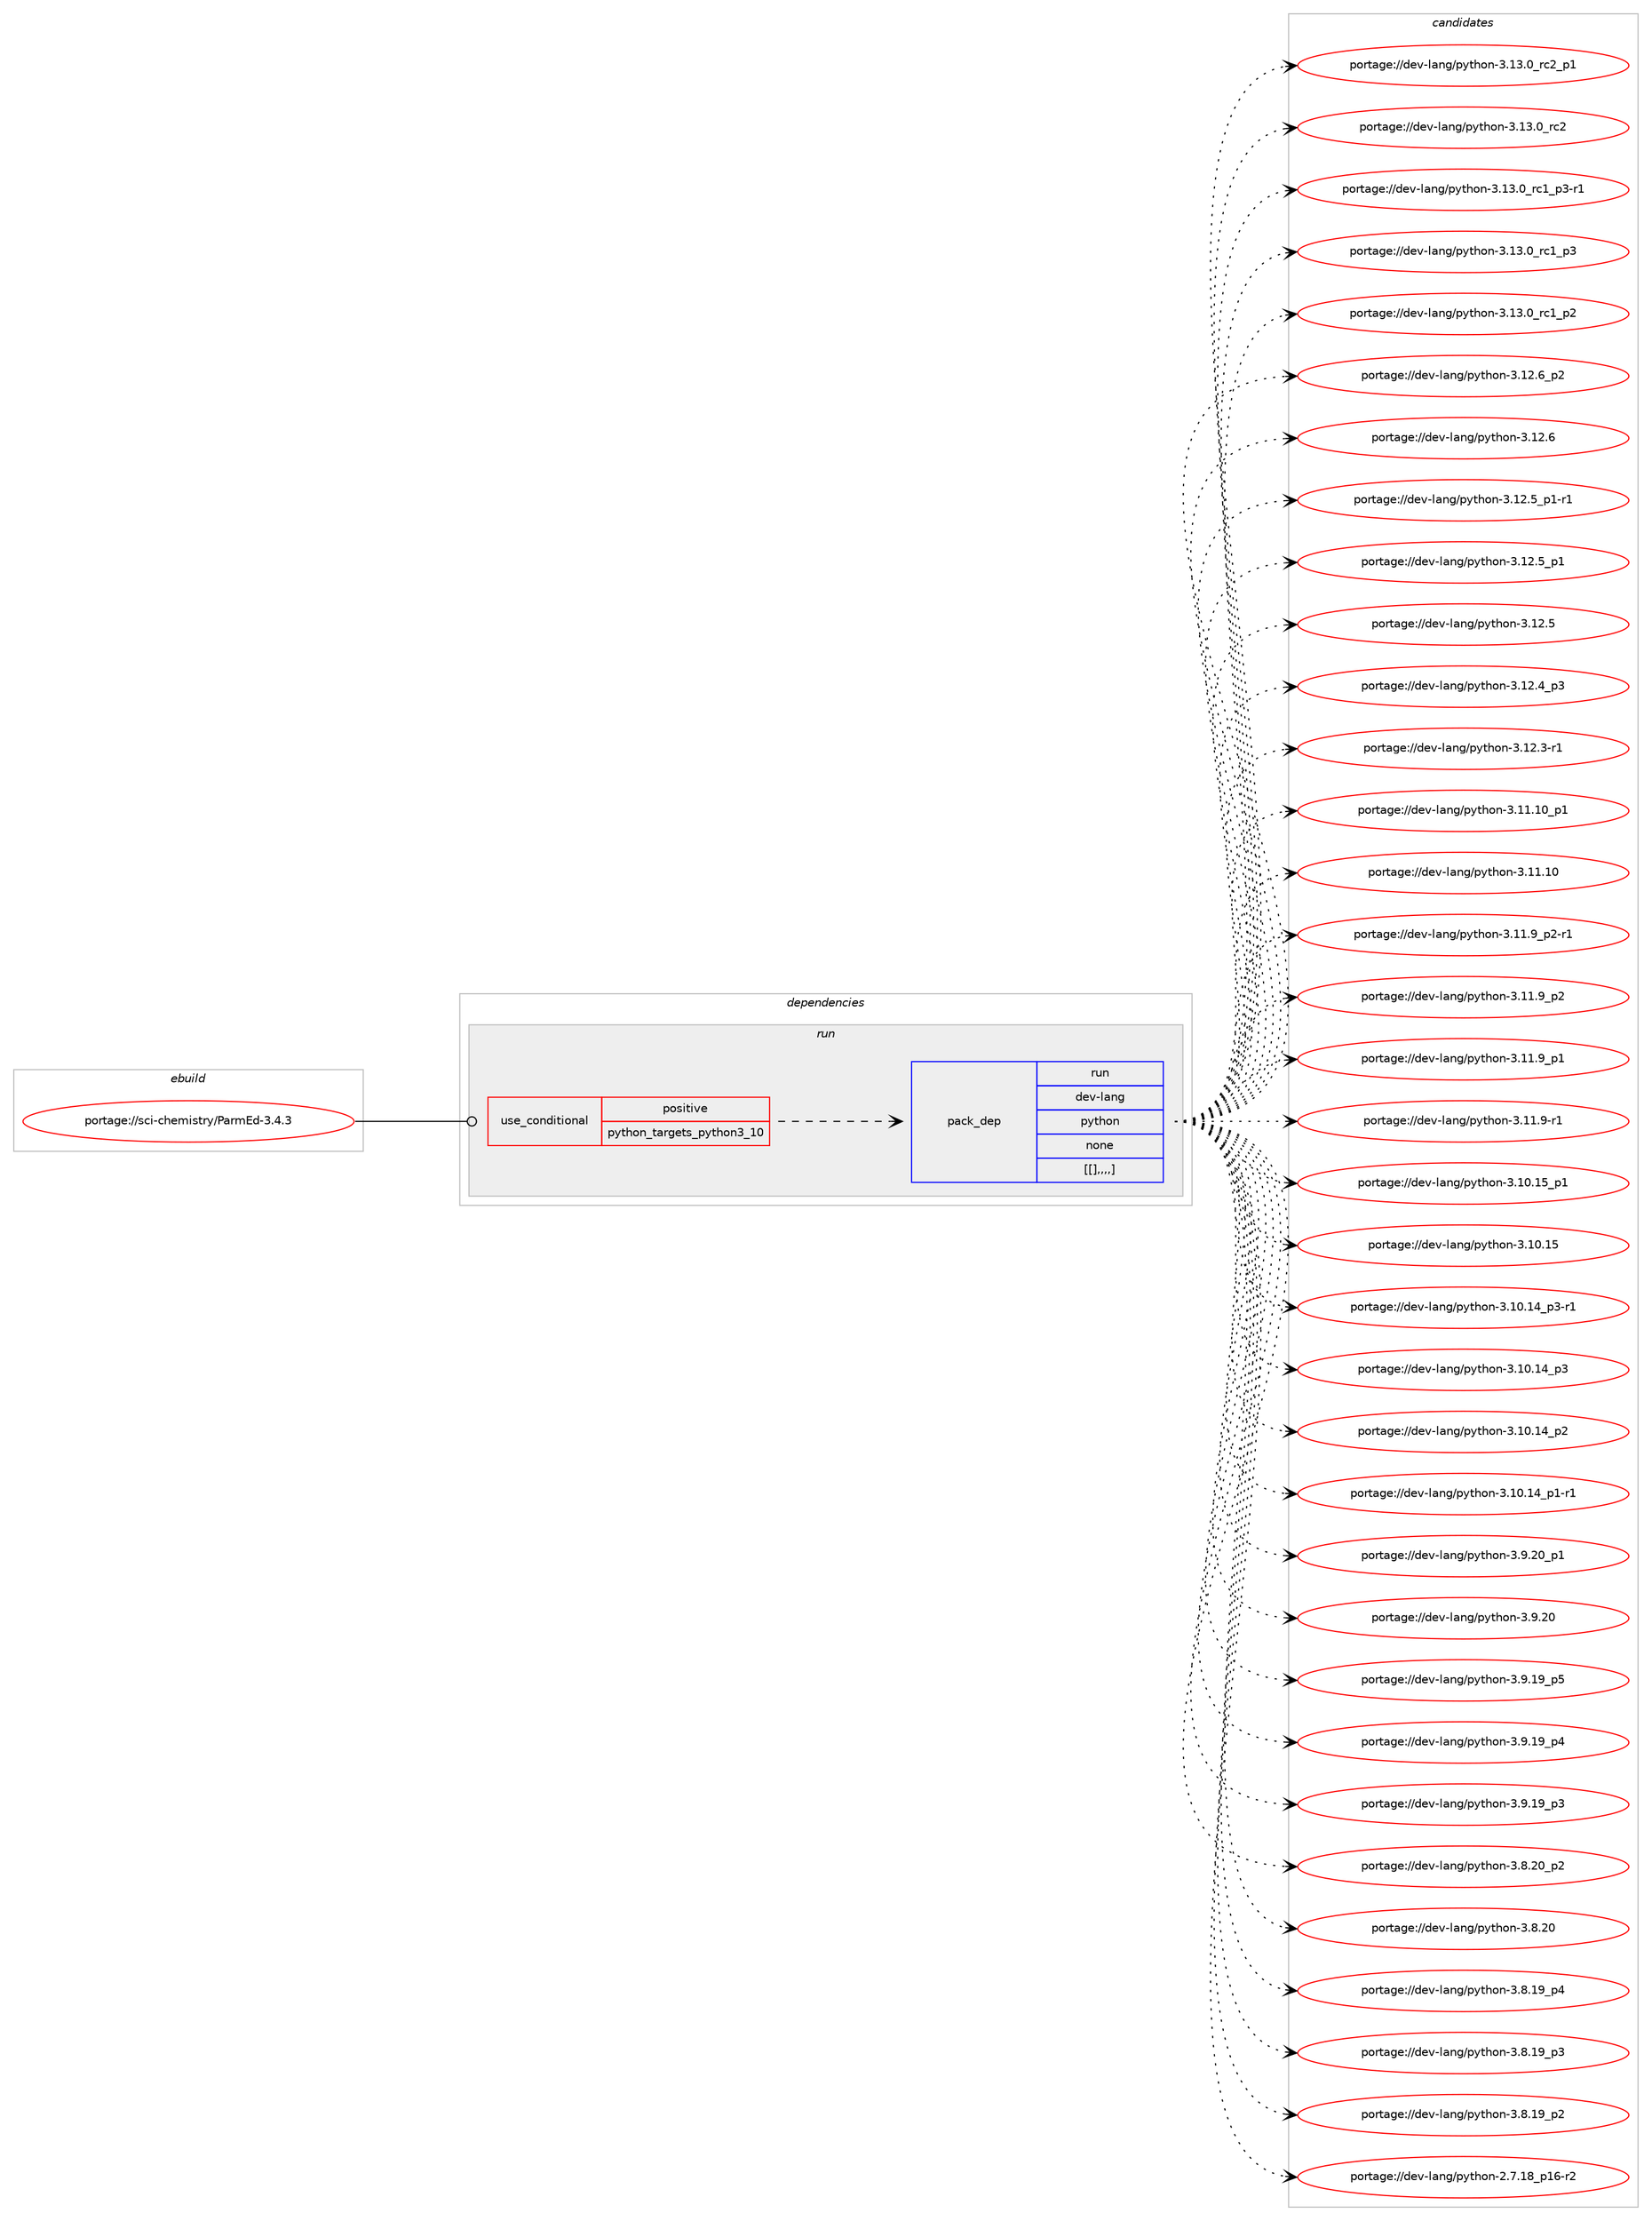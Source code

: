 digraph prolog {

# *************
# Graph options
# *************

newrank=true;
concentrate=true;
compound=true;
graph [rankdir=LR,fontname=Helvetica,fontsize=10,ranksep=1.5];#, ranksep=2.5, nodesep=0.2];
edge  [arrowhead=vee];
node  [fontname=Helvetica,fontsize=10];

# **********
# The ebuild
# **********

subgraph cluster_leftcol {
color=gray;
label=<<i>ebuild</i>>;
id [label="portage://sci-chemistry/ParmEd-3.4.3", color=red, width=4, href="../sci-chemistry/ParmEd-3.4.3.svg"];
}

# ****************
# The dependencies
# ****************

subgraph cluster_midcol {
color=gray;
label=<<i>dependencies</i>>;
subgraph cluster_compile {
fillcolor="#eeeeee";
style=filled;
label=<<i>compile</i>>;
}
subgraph cluster_compileandrun {
fillcolor="#eeeeee";
style=filled;
label=<<i>compile and run</i>>;
}
subgraph cluster_run {
fillcolor="#eeeeee";
style=filled;
label=<<i>run</i>>;
subgraph cond107680 {
dependency403114 [label=<<TABLE BORDER="0" CELLBORDER="1" CELLSPACING="0" CELLPADDING="4"><TR><TD ROWSPAN="3" CELLPADDING="10">use_conditional</TD></TR><TR><TD>positive</TD></TR><TR><TD>python_targets_python3_10</TD></TR></TABLE>>, shape=none, color=red];
subgraph pack292588 {
dependency403115 [label=<<TABLE BORDER="0" CELLBORDER="1" CELLSPACING="0" CELLPADDING="4" WIDTH="220"><TR><TD ROWSPAN="6" CELLPADDING="30">pack_dep</TD></TR><TR><TD WIDTH="110">run</TD></TR><TR><TD>dev-lang</TD></TR><TR><TD>python</TD></TR><TR><TD>none</TD></TR><TR><TD>[[],,,,]</TD></TR></TABLE>>, shape=none, color=blue];
}
dependency403114:e -> dependency403115:w [weight=20,style="dashed",arrowhead="vee"];
}
id:e -> dependency403114:w [weight=20,style="solid",arrowhead="odot"];
}
}

# **************
# The candidates
# **************

subgraph cluster_choices {
rank=same;
color=gray;
label=<<i>candidates</i>>;

subgraph choice292588 {
color=black;
nodesep=1;
choice100101118451089711010347112121116104111110455146495146489511499509511249 [label="portage://dev-lang/python-3.13.0_rc2_p1", color=red, width=4,href="../dev-lang/python-3.13.0_rc2_p1.svg"];
choice10010111845108971101034711212111610411111045514649514648951149950 [label="portage://dev-lang/python-3.13.0_rc2", color=red, width=4,href="../dev-lang/python-3.13.0_rc2.svg"];
choice1001011184510897110103471121211161041111104551464951464895114994995112514511449 [label="portage://dev-lang/python-3.13.0_rc1_p3-r1", color=red, width=4,href="../dev-lang/python-3.13.0_rc1_p3-r1.svg"];
choice100101118451089711010347112121116104111110455146495146489511499499511251 [label="portage://dev-lang/python-3.13.0_rc1_p3", color=red, width=4,href="../dev-lang/python-3.13.0_rc1_p3.svg"];
choice100101118451089711010347112121116104111110455146495146489511499499511250 [label="portage://dev-lang/python-3.13.0_rc1_p2", color=red, width=4,href="../dev-lang/python-3.13.0_rc1_p2.svg"];
choice100101118451089711010347112121116104111110455146495046549511250 [label="portage://dev-lang/python-3.12.6_p2", color=red, width=4,href="../dev-lang/python-3.12.6_p2.svg"];
choice10010111845108971101034711212111610411111045514649504654 [label="portage://dev-lang/python-3.12.6", color=red, width=4,href="../dev-lang/python-3.12.6.svg"];
choice1001011184510897110103471121211161041111104551464950465395112494511449 [label="portage://dev-lang/python-3.12.5_p1-r1", color=red, width=4,href="../dev-lang/python-3.12.5_p1-r1.svg"];
choice100101118451089711010347112121116104111110455146495046539511249 [label="portage://dev-lang/python-3.12.5_p1", color=red, width=4,href="../dev-lang/python-3.12.5_p1.svg"];
choice10010111845108971101034711212111610411111045514649504653 [label="portage://dev-lang/python-3.12.5", color=red, width=4,href="../dev-lang/python-3.12.5.svg"];
choice100101118451089711010347112121116104111110455146495046529511251 [label="portage://dev-lang/python-3.12.4_p3", color=red, width=4,href="../dev-lang/python-3.12.4_p3.svg"];
choice100101118451089711010347112121116104111110455146495046514511449 [label="portage://dev-lang/python-3.12.3-r1", color=red, width=4,href="../dev-lang/python-3.12.3-r1.svg"];
choice10010111845108971101034711212111610411111045514649494649489511249 [label="portage://dev-lang/python-3.11.10_p1", color=red, width=4,href="../dev-lang/python-3.11.10_p1.svg"];
choice1001011184510897110103471121211161041111104551464949464948 [label="portage://dev-lang/python-3.11.10", color=red, width=4,href="../dev-lang/python-3.11.10.svg"];
choice1001011184510897110103471121211161041111104551464949465795112504511449 [label="portage://dev-lang/python-3.11.9_p2-r1", color=red, width=4,href="../dev-lang/python-3.11.9_p2-r1.svg"];
choice100101118451089711010347112121116104111110455146494946579511250 [label="portage://dev-lang/python-3.11.9_p2", color=red, width=4,href="../dev-lang/python-3.11.9_p2.svg"];
choice100101118451089711010347112121116104111110455146494946579511249 [label="portage://dev-lang/python-3.11.9_p1", color=red, width=4,href="../dev-lang/python-3.11.9_p1.svg"];
choice100101118451089711010347112121116104111110455146494946574511449 [label="portage://dev-lang/python-3.11.9-r1", color=red, width=4,href="../dev-lang/python-3.11.9-r1.svg"];
choice10010111845108971101034711212111610411111045514649484649539511249 [label="portage://dev-lang/python-3.10.15_p1", color=red, width=4,href="../dev-lang/python-3.10.15_p1.svg"];
choice1001011184510897110103471121211161041111104551464948464953 [label="portage://dev-lang/python-3.10.15", color=red, width=4,href="../dev-lang/python-3.10.15.svg"];
choice100101118451089711010347112121116104111110455146494846495295112514511449 [label="portage://dev-lang/python-3.10.14_p3-r1", color=red, width=4,href="../dev-lang/python-3.10.14_p3-r1.svg"];
choice10010111845108971101034711212111610411111045514649484649529511251 [label="portage://dev-lang/python-3.10.14_p3", color=red, width=4,href="../dev-lang/python-3.10.14_p3.svg"];
choice10010111845108971101034711212111610411111045514649484649529511250 [label="portage://dev-lang/python-3.10.14_p2", color=red, width=4,href="../dev-lang/python-3.10.14_p2.svg"];
choice100101118451089711010347112121116104111110455146494846495295112494511449 [label="portage://dev-lang/python-3.10.14_p1-r1", color=red, width=4,href="../dev-lang/python-3.10.14_p1-r1.svg"];
choice100101118451089711010347112121116104111110455146574650489511249 [label="portage://dev-lang/python-3.9.20_p1", color=red, width=4,href="../dev-lang/python-3.9.20_p1.svg"];
choice10010111845108971101034711212111610411111045514657465048 [label="portage://dev-lang/python-3.9.20", color=red, width=4,href="../dev-lang/python-3.9.20.svg"];
choice100101118451089711010347112121116104111110455146574649579511253 [label="portage://dev-lang/python-3.9.19_p5", color=red, width=4,href="../dev-lang/python-3.9.19_p5.svg"];
choice100101118451089711010347112121116104111110455146574649579511252 [label="portage://dev-lang/python-3.9.19_p4", color=red, width=4,href="../dev-lang/python-3.9.19_p4.svg"];
choice100101118451089711010347112121116104111110455146574649579511251 [label="portage://dev-lang/python-3.9.19_p3", color=red, width=4,href="../dev-lang/python-3.9.19_p3.svg"];
choice100101118451089711010347112121116104111110455146564650489511250 [label="portage://dev-lang/python-3.8.20_p2", color=red, width=4,href="../dev-lang/python-3.8.20_p2.svg"];
choice10010111845108971101034711212111610411111045514656465048 [label="portage://dev-lang/python-3.8.20", color=red, width=4,href="../dev-lang/python-3.8.20.svg"];
choice100101118451089711010347112121116104111110455146564649579511252 [label="portage://dev-lang/python-3.8.19_p4", color=red, width=4,href="../dev-lang/python-3.8.19_p4.svg"];
choice100101118451089711010347112121116104111110455146564649579511251 [label="portage://dev-lang/python-3.8.19_p3", color=red, width=4,href="../dev-lang/python-3.8.19_p3.svg"];
choice100101118451089711010347112121116104111110455146564649579511250 [label="portage://dev-lang/python-3.8.19_p2", color=red, width=4,href="../dev-lang/python-3.8.19_p2.svg"];
choice100101118451089711010347112121116104111110455046554649569511249544511450 [label="portage://dev-lang/python-2.7.18_p16-r2", color=red, width=4,href="../dev-lang/python-2.7.18_p16-r2.svg"];
dependency403115:e -> choice100101118451089711010347112121116104111110455146495146489511499509511249:w [style=dotted,weight="100"];
dependency403115:e -> choice10010111845108971101034711212111610411111045514649514648951149950:w [style=dotted,weight="100"];
dependency403115:e -> choice1001011184510897110103471121211161041111104551464951464895114994995112514511449:w [style=dotted,weight="100"];
dependency403115:e -> choice100101118451089711010347112121116104111110455146495146489511499499511251:w [style=dotted,weight="100"];
dependency403115:e -> choice100101118451089711010347112121116104111110455146495146489511499499511250:w [style=dotted,weight="100"];
dependency403115:e -> choice100101118451089711010347112121116104111110455146495046549511250:w [style=dotted,weight="100"];
dependency403115:e -> choice10010111845108971101034711212111610411111045514649504654:w [style=dotted,weight="100"];
dependency403115:e -> choice1001011184510897110103471121211161041111104551464950465395112494511449:w [style=dotted,weight="100"];
dependency403115:e -> choice100101118451089711010347112121116104111110455146495046539511249:w [style=dotted,weight="100"];
dependency403115:e -> choice10010111845108971101034711212111610411111045514649504653:w [style=dotted,weight="100"];
dependency403115:e -> choice100101118451089711010347112121116104111110455146495046529511251:w [style=dotted,weight="100"];
dependency403115:e -> choice100101118451089711010347112121116104111110455146495046514511449:w [style=dotted,weight="100"];
dependency403115:e -> choice10010111845108971101034711212111610411111045514649494649489511249:w [style=dotted,weight="100"];
dependency403115:e -> choice1001011184510897110103471121211161041111104551464949464948:w [style=dotted,weight="100"];
dependency403115:e -> choice1001011184510897110103471121211161041111104551464949465795112504511449:w [style=dotted,weight="100"];
dependency403115:e -> choice100101118451089711010347112121116104111110455146494946579511250:w [style=dotted,weight="100"];
dependency403115:e -> choice100101118451089711010347112121116104111110455146494946579511249:w [style=dotted,weight="100"];
dependency403115:e -> choice100101118451089711010347112121116104111110455146494946574511449:w [style=dotted,weight="100"];
dependency403115:e -> choice10010111845108971101034711212111610411111045514649484649539511249:w [style=dotted,weight="100"];
dependency403115:e -> choice1001011184510897110103471121211161041111104551464948464953:w [style=dotted,weight="100"];
dependency403115:e -> choice100101118451089711010347112121116104111110455146494846495295112514511449:w [style=dotted,weight="100"];
dependency403115:e -> choice10010111845108971101034711212111610411111045514649484649529511251:w [style=dotted,weight="100"];
dependency403115:e -> choice10010111845108971101034711212111610411111045514649484649529511250:w [style=dotted,weight="100"];
dependency403115:e -> choice100101118451089711010347112121116104111110455146494846495295112494511449:w [style=dotted,weight="100"];
dependency403115:e -> choice100101118451089711010347112121116104111110455146574650489511249:w [style=dotted,weight="100"];
dependency403115:e -> choice10010111845108971101034711212111610411111045514657465048:w [style=dotted,weight="100"];
dependency403115:e -> choice100101118451089711010347112121116104111110455146574649579511253:w [style=dotted,weight="100"];
dependency403115:e -> choice100101118451089711010347112121116104111110455146574649579511252:w [style=dotted,weight="100"];
dependency403115:e -> choice100101118451089711010347112121116104111110455146574649579511251:w [style=dotted,weight="100"];
dependency403115:e -> choice100101118451089711010347112121116104111110455146564650489511250:w [style=dotted,weight="100"];
dependency403115:e -> choice10010111845108971101034711212111610411111045514656465048:w [style=dotted,weight="100"];
dependency403115:e -> choice100101118451089711010347112121116104111110455146564649579511252:w [style=dotted,weight="100"];
dependency403115:e -> choice100101118451089711010347112121116104111110455146564649579511251:w [style=dotted,weight="100"];
dependency403115:e -> choice100101118451089711010347112121116104111110455146564649579511250:w [style=dotted,weight="100"];
dependency403115:e -> choice100101118451089711010347112121116104111110455046554649569511249544511450:w [style=dotted,weight="100"];
}
}

}
